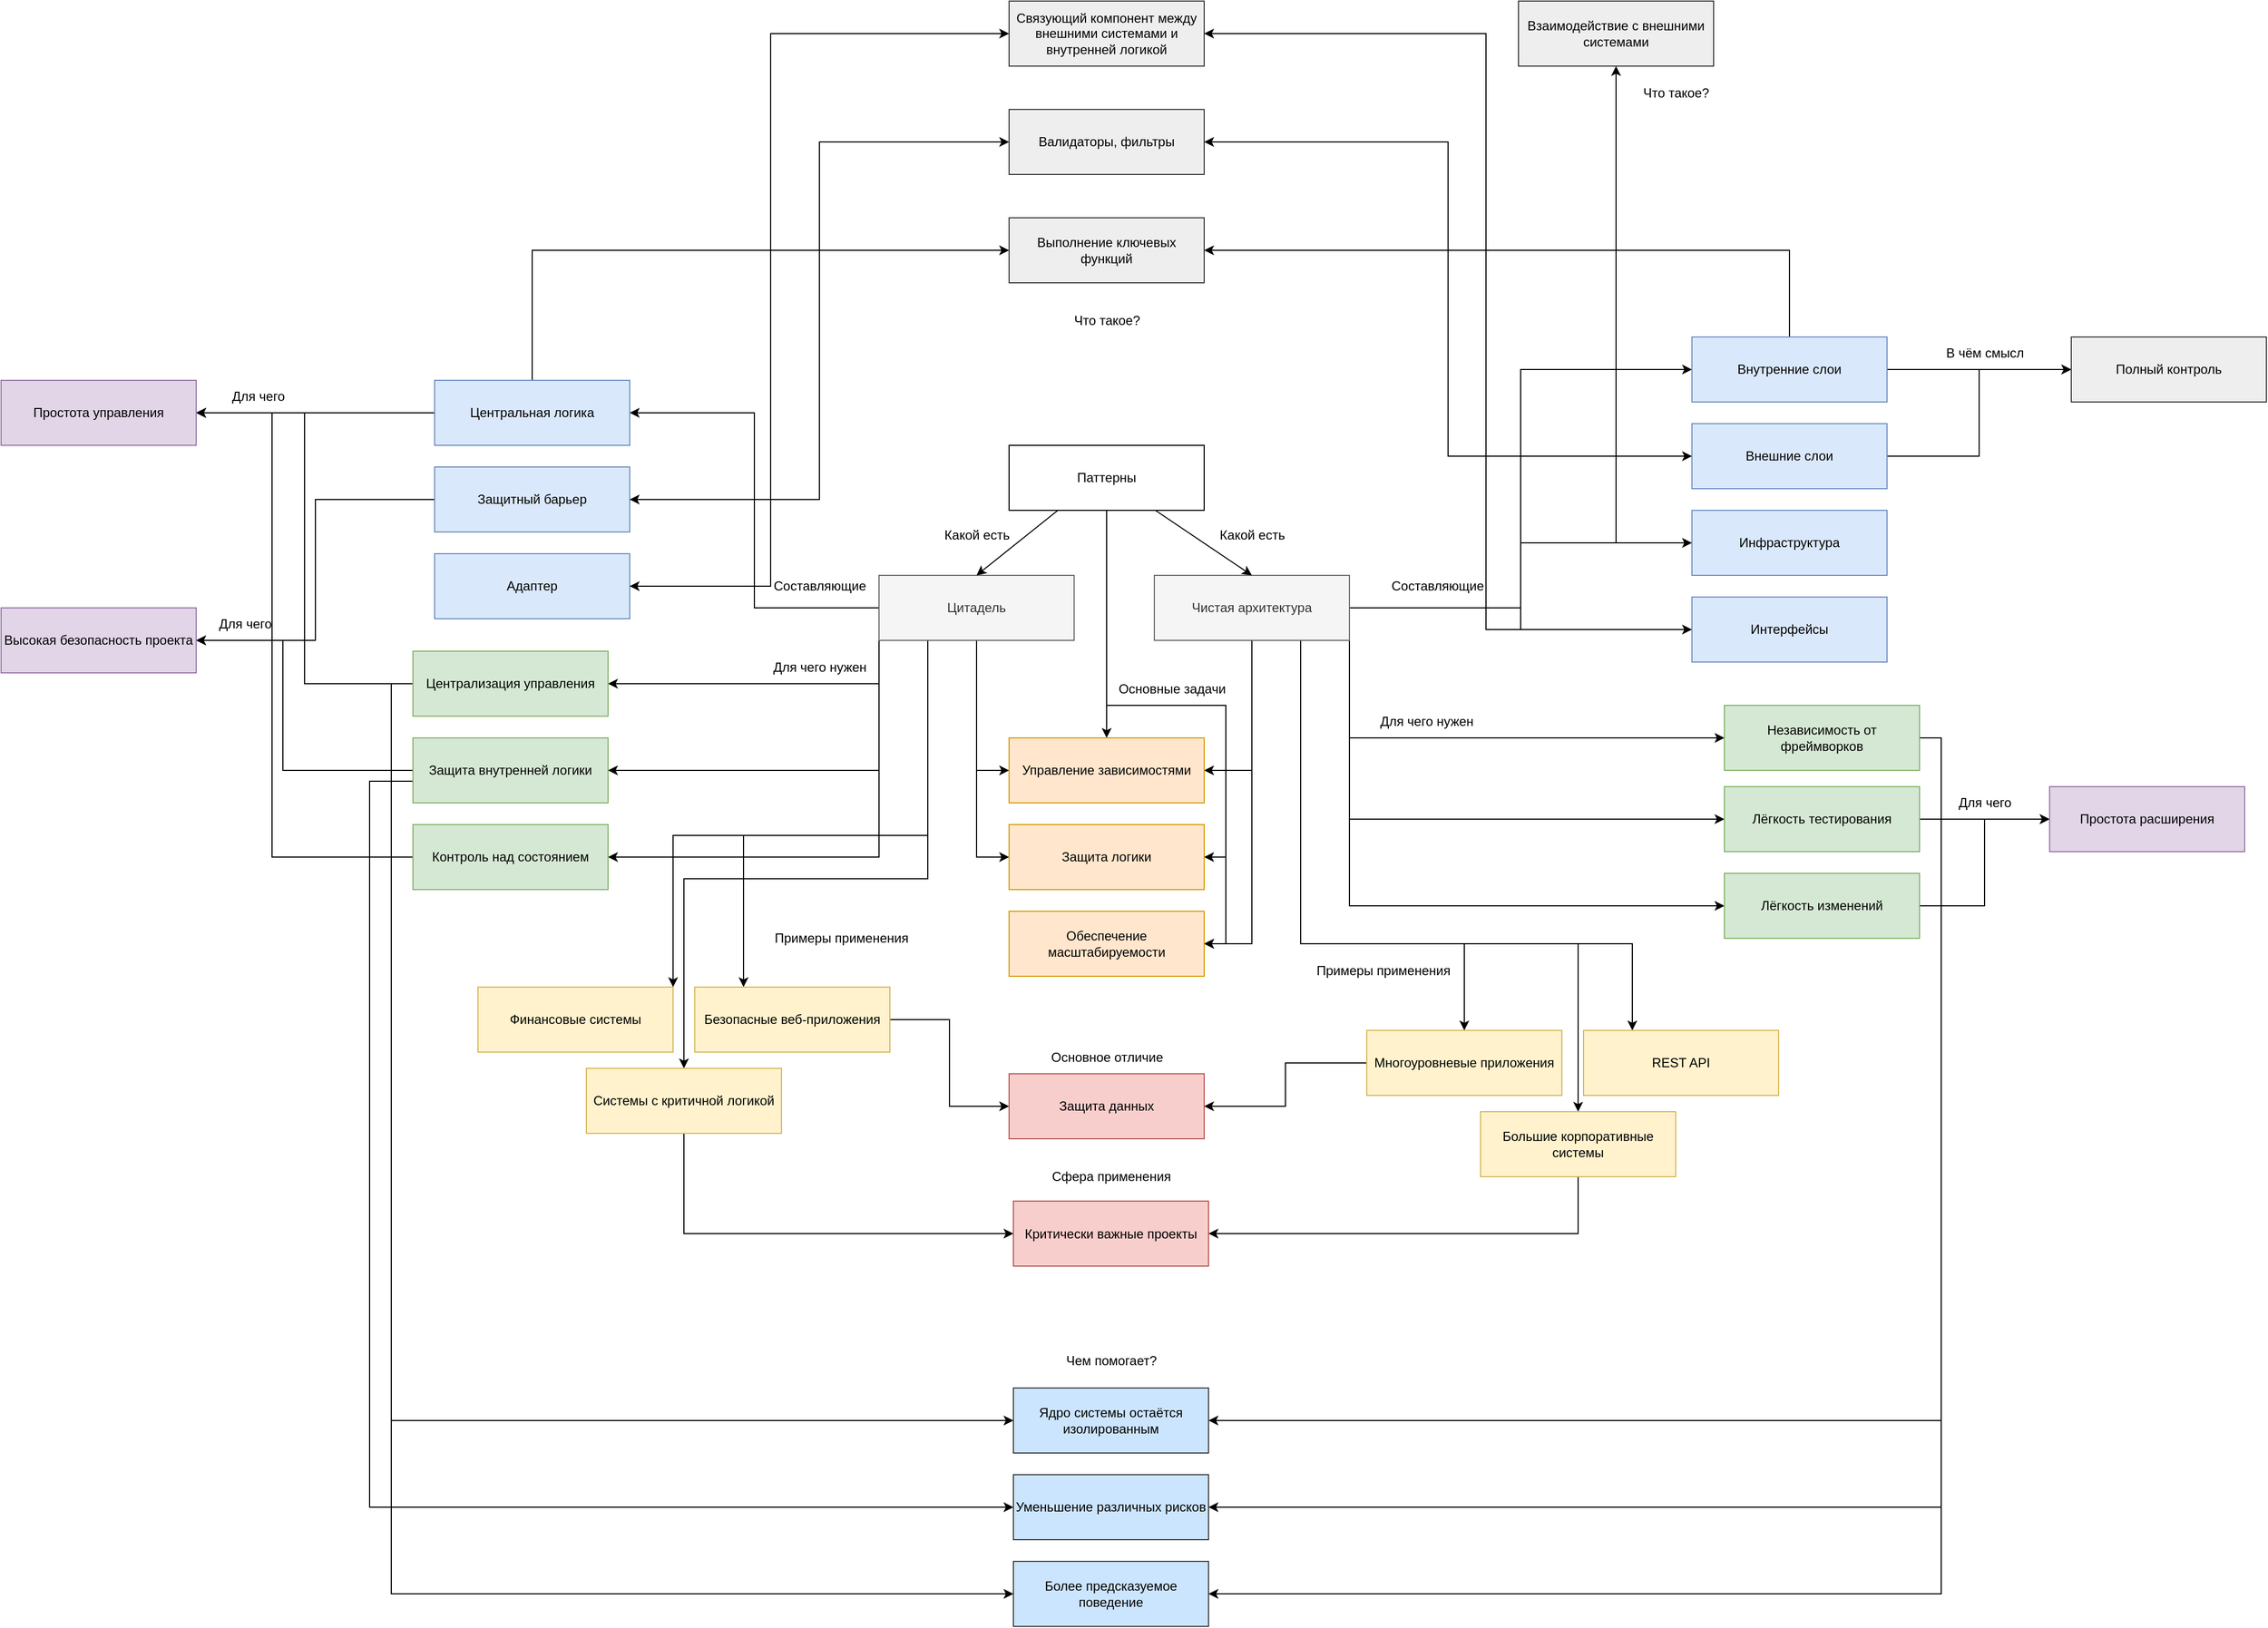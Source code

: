 <mxfile version="24.7.16">
  <diagram name="Страница — 1" id="wwdKpvB1VI30a9P4s1hF">
    <mxGraphModel dx="2140" dy="1848" grid="1" gridSize="10" guides="1" tooltips="1" connect="1" arrows="1" fold="1" page="1" pageScale="1" pageWidth="827" pageHeight="1169" math="0" shadow="0">
      <root>
        <mxCell id="0" />
        <mxCell id="1" parent="0" />
        <mxCell id="7eC2LCejFtEysqXEd_CO-87" style="edgeStyle=orthogonalEdgeStyle;rounded=0;orthogonalLoop=1;jettySize=auto;html=1;exitX=0.5;exitY=1;exitDx=0;exitDy=0;entryX=0.5;entryY=0;entryDx=0;entryDy=0;" parent="1" source="7eC2LCejFtEysqXEd_CO-1" target="7eC2LCejFtEysqXEd_CO-84" edge="1">
          <mxGeometry relative="1" as="geometry" />
        </mxCell>
        <mxCell id="7eC2LCejFtEysqXEd_CO-92" style="edgeStyle=orthogonalEdgeStyle;rounded=0;orthogonalLoop=1;jettySize=auto;html=1;exitX=0.5;exitY=1;exitDx=0;exitDy=0;entryX=1;entryY=0.5;entryDx=0;entryDy=0;" parent="1" source="7eC2LCejFtEysqXEd_CO-1" target="7eC2LCejFtEysqXEd_CO-85" edge="1">
          <mxGeometry relative="1" as="geometry">
            <Array as="points">
              <mxPoint x="370" y="280" />
              <mxPoint x="480" y="280" />
              <mxPoint x="480" y="420" />
            </Array>
          </mxGeometry>
        </mxCell>
        <mxCell id="7eC2LCejFtEysqXEd_CO-94" style="edgeStyle=orthogonalEdgeStyle;rounded=0;orthogonalLoop=1;jettySize=auto;html=1;exitX=0.5;exitY=1;exitDx=0;exitDy=0;entryX=1;entryY=0.5;entryDx=0;entryDy=0;" parent="1" source="7eC2LCejFtEysqXEd_CO-1" target="7eC2LCejFtEysqXEd_CO-86" edge="1">
          <mxGeometry relative="1" as="geometry">
            <Array as="points">
              <mxPoint x="370" y="280" />
              <mxPoint x="480" y="280" />
              <mxPoint x="480" y="500" />
            </Array>
          </mxGeometry>
        </mxCell>
        <mxCell id="7eC2LCejFtEysqXEd_CO-1" value="Паттерны" style="rounded=0;whiteSpace=wrap;html=1;" parent="1" vertex="1">
          <mxGeometry x="280" y="40" width="180" height="60" as="geometry" />
        </mxCell>
        <mxCell id="Tb6W4LsNfKhpJKF0Waa3-11" style="edgeStyle=orthogonalEdgeStyle;rounded=0;orthogonalLoop=1;jettySize=auto;html=1;exitX=1;exitY=0.5;exitDx=0;exitDy=0;entryX=0;entryY=0.5;entryDx=0;entryDy=0;" edge="1" parent="1" source="7eC2LCejFtEysqXEd_CO-2" target="Tb6W4LsNfKhpJKF0Waa3-9">
          <mxGeometry relative="1" as="geometry">
            <Array as="points">
              <mxPoint x="60" y="170" />
              <mxPoint x="60" y="-340" />
            </Array>
          </mxGeometry>
        </mxCell>
        <mxCell id="7eC2LCejFtEysqXEd_CO-2" value="Адаптер" style="rounded=0;whiteSpace=wrap;html=1;fillColor=#dae8fc;strokeColor=#6c8ebf;" parent="1" vertex="1">
          <mxGeometry x="-250" y="140" width="180" height="60" as="geometry" />
        </mxCell>
        <mxCell id="7eC2LCejFtEysqXEd_CO-44" style="edgeStyle=orthogonalEdgeStyle;rounded=0;orthogonalLoop=1;jettySize=auto;html=1;exitX=0;exitY=0.5;exitDx=0;exitDy=0;entryX=1;entryY=0.5;entryDx=0;entryDy=0;" parent="1" source="7eC2LCejFtEysqXEd_CO-3" target="7eC2LCejFtEysqXEd_CO-11" edge="1">
          <mxGeometry relative="1" as="geometry" />
        </mxCell>
        <mxCell id="7eC2LCejFtEysqXEd_CO-45" style="edgeStyle=orthogonalEdgeStyle;rounded=0;orthogonalLoop=1;jettySize=auto;html=1;exitX=0;exitY=0.5;exitDx=0;exitDy=0;entryX=1;entryY=0.5;entryDx=0;entryDy=0;" parent="1" source="7eC2LCejFtEysqXEd_CO-3" target="7eC2LCejFtEysqXEd_CO-2" edge="1">
          <mxGeometry relative="1" as="geometry" />
        </mxCell>
        <mxCell id="7eC2LCejFtEysqXEd_CO-46" style="edgeStyle=orthogonalEdgeStyle;rounded=0;orthogonalLoop=1;jettySize=auto;html=1;exitX=0;exitY=0.5;exitDx=0;exitDy=0;entryX=1;entryY=0.5;entryDx=0;entryDy=0;" parent="1" source="7eC2LCejFtEysqXEd_CO-3" target="7eC2LCejFtEysqXEd_CO-12" edge="1">
          <mxGeometry relative="1" as="geometry" />
        </mxCell>
        <mxCell id="7eC2LCejFtEysqXEd_CO-47" style="edgeStyle=orthogonalEdgeStyle;rounded=0;orthogonalLoop=1;jettySize=auto;html=1;exitX=0;exitY=1;exitDx=0;exitDy=0;entryX=1;entryY=0.5;entryDx=0;entryDy=0;" parent="1" source="7eC2LCejFtEysqXEd_CO-3" target="7eC2LCejFtEysqXEd_CO-19" edge="1">
          <mxGeometry relative="1" as="geometry" />
        </mxCell>
        <mxCell id="7eC2LCejFtEysqXEd_CO-48" style="edgeStyle=orthogonalEdgeStyle;rounded=0;orthogonalLoop=1;jettySize=auto;html=1;exitX=0;exitY=1;exitDx=0;exitDy=0;entryX=1;entryY=0.5;entryDx=0;entryDy=0;" parent="1" source="7eC2LCejFtEysqXEd_CO-3" target="7eC2LCejFtEysqXEd_CO-21" edge="1">
          <mxGeometry relative="1" as="geometry" />
        </mxCell>
        <mxCell id="7eC2LCejFtEysqXEd_CO-49" style="edgeStyle=orthogonalEdgeStyle;rounded=0;orthogonalLoop=1;jettySize=auto;html=1;exitX=0;exitY=1;exitDx=0;exitDy=0;entryX=1;entryY=0.5;entryDx=0;entryDy=0;" parent="1" source="7eC2LCejFtEysqXEd_CO-3" target="7eC2LCejFtEysqXEd_CO-20" edge="1">
          <mxGeometry relative="1" as="geometry" />
        </mxCell>
        <mxCell id="7eC2LCejFtEysqXEd_CO-53" style="edgeStyle=orthogonalEdgeStyle;rounded=0;orthogonalLoop=1;jettySize=auto;html=1;exitX=0.25;exitY=1;exitDx=0;exitDy=0;entryX=0.25;entryY=0;entryDx=0;entryDy=0;" parent="1" source="7eC2LCejFtEysqXEd_CO-3" target="7eC2LCejFtEysqXEd_CO-38" edge="1">
          <mxGeometry relative="1" as="geometry">
            <Array as="points">
              <mxPoint x="205" y="400" />
              <mxPoint x="35" y="400" />
            </Array>
          </mxGeometry>
        </mxCell>
        <mxCell id="7eC2LCejFtEysqXEd_CO-54" style="edgeStyle=orthogonalEdgeStyle;rounded=0;orthogonalLoop=1;jettySize=auto;html=1;exitX=0.25;exitY=1;exitDx=0;exitDy=0;entryX=1;entryY=0;entryDx=0;entryDy=0;" parent="1" source="7eC2LCejFtEysqXEd_CO-3" target="7eC2LCejFtEysqXEd_CO-37" edge="1">
          <mxGeometry relative="1" as="geometry">
            <Array as="points">
              <mxPoint x="205" y="400" />
              <mxPoint x="-30" y="400" />
            </Array>
          </mxGeometry>
        </mxCell>
        <mxCell id="7eC2LCejFtEysqXEd_CO-55" style="edgeStyle=orthogonalEdgeStyle;rounded=0;orthogonalLoop=1;jettySize=auto;html=1;exitX=0.25;exitY=1;exitDx=0;exitDy=0;entryX=0.5;entryY=0;entryDx=0;entryDy=0;" parent="1" source="7eC2LCejFtEysqXEd_CO-3" target="7eC2LCejFtEysqXEd_CO-36" edge="1">
          <mxGeometry relative="1" as="geometry">
            <Array as="points">
              <mxPoint x="205" y="440" />
              <mxPoint x="-20" y="440" />
            </Array>
          </mxGeometry>
        </mxCell>
        <mxCell id="7eC2LCejFtEysqXEd_CO-96" style="edgeStyle=orthogonalEdgeStyle;rounded=0;orthogonalLoop=1;jettySize=auto;html=1;exitX=0.5;exitY=1;exitDx=0;exitDy=0;entryX=0;entryY=0.5;entryDx=0;entryDy=0;" parent="1" source="7eC2LCejFtEysqXEd_CO-3" target="7eC2LCejFtEysqXEd_CO-85" edge="1">
          <mxGeometry relative="1" as="geometry" />
        </mxCell>
        <mxCell id="7eC2LCejFtEysqXEd_CO-97" style="edgeStyle=orthogonalEdgeStyle;rounded=0;orthogonalLoop=1;jettySize=auto;html=1;exitX=0.5;exitY=1;exitDx=0;exitDy=0;entryX=0;entryY=0.5;entryDx=0;entryDy=0;" parent="1" source="7eC2LCejFtEysqXEd_CO-3" target="7eC2LCejFtEysqXEd_CO-84" edge="1">
          <mxGeometry relative="1" as="geometry" />
        </mxCell>
        <mxCell id="7eC2LCejFtEysqXEd_CO-3" value="Цитадель" style="rounded=0;whiteSpace=wrap;html=1;fillColor=#f5f5f5;strokeColor=#666666;fontColor=#333333;" parent="1" vertex="1">
          <mxGeometry x="160" y="160" width="180" height="60" as="geometry" />
        </mxCell>
        <mxCell id="7eC2LCejFtEysqXEd_CO-65" style="edgeStyle=orthogonalEdgeStyle;rounded=0;orthogonalLoop=1;jettySize=auto;html=1;exitX=1;exitY=0.5;exitDx=0;exitDy=0;entryX=0;entryY=0.5;entryDx=0;entryDy=0;" parent="1" source="7eC2LCejFtEysqXEd_CO-4" target="7eC2LCejFtEysqXEd_CO-58" edge="1">
          <mxGeometry relative="1" as="geometry" />
        </mxCell>
        <mxCell id="7eC2LCejFtEysqXEd_CO-66" style="edgeStyle=orthogonalEdgeStyle;rounded=0;orthogonalLoop=1;jettySize=auto;html=1;exitX=1;exitY=0.5;exitDx=0;exitDy=0;entryX=0;entryY=0.5;entryDx=0;entryDy=0;" parent="1" source="7eC2LCejFtEysqXEd_CO-4" target="7eC2LCejFtEysqXEd_CO-57" edge="1">
          <mxGeometry relative="1" as="geometry" />
        </mxCell>
        <mxCell id="7eC2LCejFtEysqXEd_CO-67" style="edgeStyle=orthogonalEdgeStyle;rounded=0;orthogonalLoop=1;jettySize=auto;html=1;exitX=1;exitY=0.5;exitDx=0;exitDy=0;entryX=0;entryY=0.5;entryDx=0;entryDy=0;" parent="1" source="7eC2LCejFtEysqXEd_CO-4" target="7eC2LCejFtEysqXEd_CO-56" edge="1">
          <mxGeometry relative="1" as="geometry" />
        </mxCell>
        <mxCell id="7eC2LCejFtEysqXEd_CO-68" style="edgeStyle=orthogonalEdgeStyle;rounded=0;orthogonalLoop=1;jettySize=auto;html=1;exitX=1;exitY=0.5;exitDx=0;exitDy=0;entryX=0;entryY=0.5;entryDx=0;entryDy=0;" parent="1" source="7eC2LCejFtEysqXEd_CO-4" target="7eC2LCejFtEysqXEd_CO-59" edge="1">
          <mxGeometry relative="1" as="geometry" />
        </mxCell>
        <mxCell id="7eC2LCejFtEysqXEd_CO-73" style="edgeStyle=orthogonalEdgeStyle;rounded=0;orthogonalLoop=1;jettySize=auto;html=1;exitX=1;exitY=1;exitDx=0;exitDy=0;entryX=0;entryY=0.5;entryDx=0;entryDy=0;" parent="1" source="7eC2LCejFtEysqXEd_CO-4" target="7eC2LCejFtEysqXEd_CO-70" edge="1">
          <mxGeometry relative="1" as="geometry" />
        </mxCell>
        <mxCell id="7eC2LCejFtEysqXEd_CO-74" style="edgeStyle=orthogonalEdgeStyle;rounded=0;orthogonalLoop=1;jettySize=auto;html=1;exitX=1;exitY=1;exitDx=0;exitDy=0;entryX=0;entryY=0.5;entryDx=0;entryDy=0;" parent="1" source="7eC2LCejFtEysqXEd_CO-4" target="7eC2LCejFtEysqXEd_CO-71" edge="1">
          <mxGeometry relative="1" as="geometry" />
        </mxCell>
        <mxCell id="7eC2LCejFtEysqXEd_CO-75" style="edgeStyle=orthogonalEdgeStyle;rounded=0;orthogonalLoop=1;jettySize=auto;html=1;exitX=1;exitY=1;exitDx=0;exitDy=0;entryX=0;entryY=0.5;entryDx=0;entryDy=0;" parent="1" source="7eC2LCejFtEysqXEd_CO-4" target="7eC2LCejFtEysqXEd_CO-72" edge="1">
          <mxGeometry relative="1" as="geometry" />
        </mxCell>
        <mxCell id="7eC2LCejFtEysqXEd_CO-80" style="edgeStyle=orthogonalEdgeStyle;rounded=0;orthogonalLoop=1;jettySize=auto;html=1;exitX=0.75;exitY=1;exitDx=0;exitDy=0;entryX=0.5;entryY=0;entryDx=0;entryDy=0;" parent="1" source="7eC2LCejFtEysqXEd_CO-4" target="7eC2LCejFtEysqXEd_CO-79" edge="1">
          <mxGeometry relative="1" as="geometry">
            <Array as="points">
              <mxPoint x="549" y="500" />
              <mxPoint x="700" y="500" />
            </Array>
          </mxGeometry>
        </mxCell>
        <mxCell id="7eC2LCejFtEysqXEd_CO-81" style="edgeStyle=orthogonalEdgeStyle;rounded=0;orthogonalLoop=1;jettySize=auto;html=1;exitX=0.75;exitY=1;exitDx=0;exitDy=0;entryX=0.25;entryY=0;entryDx=0;entryDy=0;" parent="1" source="7eC2LCejFtEysqXEd_CO-4" target="7eC2LCejFtEysqXEd_CO-78" edge="1">
          <mxGeometry relative="1" as="geometry">
            <Array as="points">
              <mxPoint x="549" y="500" />
              <mxPoint x="855" y="500" />
            </Array>
          </mxGeometry>
        </mxCell>
        <mxCell id="7eC2LCejFtEysqXEd_CO-82" style="edgeStyle=orthogonalEdgeStyle;rounded=0;orthogonalLoop=1;jettySize=auto;html=1;exitX=0.75;exitY=1;exitDx=0;exitDy=0;entryX=0.5;entryY=0;entryDx=0;entryDy=0;" parent="1" source="7eC2LCejFtEysqXEd_CO-4" target="7eC2LCejFtEysqXEd_CO-77" edge="1">
          <mxGeometry relative="1" as="geometry">
            <Array as="points">
              <mxPoint x="549" y="500" />
              <mxPoint x="805" y="500" />
            </Array>
          </mxGeometry>
        </mxCell>
        <mxCell id="7eC2LCejFtEysqXEd_CO-95" style="edgeStyle=orthogonalEdgeStyle;rounded=0;orthogonalLoop=1;jettySize=auto;html=1;exitX=0.5;exitY=1;exitDx=0;exitDy=0;entryX=1;entryY=0.5;entryDx=0;entryDy=0;" parent="1" source="7eC2LCejFtEysqXEd_CO-4" target="7eC2LCejFtEysqXEd_CO-86" edge="1">
          <mxGeometry relative="1" as="geometry" />
        </mxCell>
        <mxCell id="7eC2LCejFtEysqXEd_CO-98" style="edgeStyle=orthogonalEdgeStyle;rounded=0;orthogonalLoop=1;jettySize=auto;html=1;exitX=0.5;exitY=1;exitDx=0;exitDy=0;entryX=1;entryY=0.5;entryDx=0;entryDy=0;" parent="1" source="7eC2LCejFtEysqXEd_CO-4" target="7eC2LCejFtEysqXEd_CO-84" edge="1">
          <mxGeometry relative="1" as="geometry" />
        </mxCell>
        <mxCell id="7eC2LCejFtEysqXEd_CO-4" value="Чистая архитектура" style="rounded=0;whiteSpace=wrap;html=1;fillColor=#f5f5f5;strokeColor=#666666;fontColor=#333333;" parent="1" vertex="1">
          <mxGeometry x="414" y="160" width="180" height="60" as="geometry" />
        </mxCell>
        <mxCell id="7eC2LCejFtEysqXEd_CO-6" value="" style="endArrow=classic;html=1;rounded=0;exitX=0.25;exitY=1;exitDx=0;exitDy=0;entryX=0.5;entryY=0;entryDx=0;entryDy=0;" parent="1" source="7eC2LCejFtEysqXEd_CO-1" target="7eC2LCejFtEysqXEd_CO-3" edge="1">
          <mxGeometry width="50" height="50" relative="1" as="geometry">
            <mxPoint x="170" y="140" as="sourcePoint" />
            <mxPoint x="220" y="90" as="targetPoint" />
          </mxGeometry>
        </mxCell>
        <mxCell id="7eC2LCejFtEysqXEd_CO-7" value="" style="endArrow=classic;html=1;rounded=0;exitX=0.75;exitY=1;exitDx=0;exitDy=0;entryX=0.5;entryY=0;entryDx=0;entryDy=0;" parent="1" source="7eC2LCejFtEysqXEd_CO-1" target="7eC2LCejFtEysqXEd_CO-4" edge="1">
          <mxGeometry width="50" height="50" relative="1" as="geometry">
            <mxPoint x="570" y="120" as="sourcePoint" />
            <mxPoint x="620" y="70" as="targetPoint" />
          </mxGeometry>
        </mxCell>
        <mxCell id="7eC2LCejFtEysqXEd_CO-8" value="Какой есть" style="text;html=1;align=center;verticalAlign=middle;resizable=0;points=[];autosize=1;strokeColor=none;fillColor=none;rounded=0;" parent="1" vertex="1">
          <mxGeometry x="210" y="108" width="80" height="30" as="geometry" />
        </mxCell>
        <mxCell id="7eC2LCejFtEysqXEd_CO-9" value="Какой есть" style="text;html=1;align=center;verticalAlign=middle;resizable=0;points=[];autosize=1;strokeColor=none;fillColor=none;rounded=0;" parent="1" vertex="1">
          <mxGeometry x="464" y="108" width="80" height="30" as="geometry" />
        </mxCell>
        <mxCell id="SSHobprJxzw41ajvplGZ-7" style="edgeStyle=orthogonalEdgeStyle;rounded=0;orthogonalLoop=1;jettySize=auto;html=1;exitX=0;exitY=0.5;exitDx=0;exitDy=0;entryX=1;entryY=0.5;entryDx=0;entryDy=0;" parent="1" source="7eC2LCejFtEysqXEd_CO-11" target="SSHobprJxzw41ajvplGZ-6" edge="1">
          <mxGeometry relative="1" as="geometry" />
        </mxCell>
        <mxCell id="Tb6W4LsNfKhpJKF0Waa3-7" style="edgeStyle=orthogonalEdgeStyle;rounded=0;orthogonalLoop=1;jettySize=auto;html=1;exitX=1;exitY=0.5;exitDx=0;exitDy=0;entryX=0;entryY=0.5;entryDx=0;entryDy=0;" edge="1" parent="1" source="7eC2LCejFtEysqXEd_CO-11" target="Tb6W4LsNfKhpJKF0Waa3-6">
          <mxGeometry relative="1" as="geometry" />
        </mxCell>
        <mxCell id="7eC2LCejFtEysqXEd_CO-11" value="Защитный барьер" style="rounded=0;whiteSpace=wrap;html=1;fillColor=#dae8fc;strokeColor=#6c8ebf;" parent="1" vertex="1">
          <mxGeometry x="-250" y="60" width="180" height="60" as="geometry" />
        </mxCell>
        <mxCell id="SSHobprJxzw41ajvplGZ-2" style="edgeStyle=orthogonalEdgeStyle;rounded=0;orthogonalLoop=1;jettySize=auto;html=1;exitX=0;exitY=0.5;exitDx=0;exitDy=0;entryX=1;entryY=0.5;entryDx=0;entryDy=0;" parent="1" source="7eC2LCejFtEysqXEd_CO-12" target="SSHobprJxzw41ajvplGZ-1" edge="1">
          <mxGeometry relative="1" as="geometry" />
        </mxCell>
        <mxCell id="Tb6W4LsNfKhpJKF0Waa3-3" style="edgeStyle=orthogonalEdgeStyle;rounded=0;orthogonalLoop=1;jettySize=auto;html=1;exitX=0.5;exitY=0;exitDx=0;exitDy=0;entryX=0;entryY=0.5;entryDx=0;entryDy=0;" edge="1" parent="1" source="7eC2LCejFtEysqXEd_CO-12" target="Tb6W4LsNfKhpJKF0Waa3-1">
          <mxGeometry relative="1" as="geometry" />
        </mxCell>
        <mxCell id="7eC2LCejFtEysqXEd_CO-12" value="Центральная логика" style="rounded=0;whiteSpace=wrap;html=1;fillColor=#dae8fc;strokeColor=#6c8ebf;" parent="1" vertex="1">
          <mxGeometry x="-250" y="-20" width="180" height="60" as="geometry" />
        </mxCell>
        <mxCell id="7eC2LCejFtEysqXEd_CO-16" value="Составляющие" style="text;html=1;align=center;verticalAlign=middle;resizable=0;points=[];autosize=1;strokeColor=none;fillColor=none;rotation=0;rounded=0;" parent="1" vertex="1">
          <mxGeometry x="50" y="155" width="110" height="30" as="geometry" />
        </mxCell>
        <mxCell id="SSHobprJxzw41ajvplGZ-4" style="edgeStyle=orthogonalEdgeStyle;rounded=0;orthogonalLoop=1;jettySize=auto;html=1;exitX=0;exitY=0.5;exitDx=0;exitDy=0;entryX=1;entryY=0.5;entryDx=0;entryDy=0;" parent="1" source="7eC2LCejFtEysqXEd_CO-19" target="SSHobprJxzw41ajvplGZ-1" edge="1">
          <mxGeometry relative="1" as="geometry" />
        </mxCell>
        <mxCell id="Tb6W4LsNfKhpJKF0Waa3-18" style="edgeStyle=orthogonalEdgeStyle;rounded=0;orthogonalLoop=1;jettySize=auto;html=1;exitX=0;exitY=0.5;exitDx=0;exitDy=0;entryX=0;entryY=0.5;entryDx=0;entryDy=0;" edge="1" parent="1" source="7eC2LCejFtEysqXEd_CO-19" target="Tb6W4LsNfKhpJKF0Waa3-16">
          <mxGeometry relative="1" as="geometry" />
        </mxCell>
        <mxCell id="7eC2LCejFtEysqXEd_CO-19" value="Централизация управления" style="rounded=0;whiteSpace=wrap;html=1;fillColor=#d5e8d4;strokeColor=#82b366;" parent="1" vertex="1">
          <mxGeometry x="-270" y="230" width="180" height="60" as="geometry" />
        </mxCell>
        <mxCell id="SSHobprJxzw41ajvplGZ-10" style="edgeStyle=orthogonalEdgeStyle;rounded=0;orthogonalLoop=1;jettySize=auto;html=1;exitX=0;exitY=0.5;exitDx=0;exitDy=0;entryX=1;entryY=0.5;entryDx=0;entryDy=0;" parent="1" source="7eC2LCejFtEysqXEd_CO-20" target="SSHobprJxzw41ajvplGZ-1" edge="1">
          <mxGeometry relative="1" as="geometry">
            <Array as="points">
              <mxPoint x="-400" y="420" />
              <mxPoint x="-400" y="10" />
            </Array>
          </mxGeometry>
        </mxCell>
        <mxCell id="Tb6W4LsNfKhpJKF0Waa3-26" style="edgeStyle=orthogonalEdgeStyle;rounded=0;orthogonalLoop=1;jettySize=auto;html=1;exitX=0;exitY=0.5;exitDx=0;exitDy=0;entryX=0;entryY=0.5;entryDx=0;entryDy=0;" edge="1" parent="1" source="7eC2LCejFtEysqXEd_CO-20" target="Tb6W4LsNfKhpJKF0Waa3-23">
          <mxGeometry relative="1" as="geometry" />
        </mxCell>
        <mxCell id="7eC2LCejFtEysqXEd_CO-20" value="Контроль над состоянием" style="rounded=0;whiteSpace=wrap;html=1;fillColor=#d5e8d4;strokeColor=#82b366;" parent="1" vertex="1">
          <mxGeometry x="-270" y="390" width="180" height="60" as="geometry" />
        </mxCell>
        <mxCell id="SSHobprJxzw41ajvplGZ-8" style="edgeStyle=orthogonalEdgeStyle;rounded=0;orthogonalLoop=1;jettySize=auto;html=1;exitX=0;exitY=0.5;exitDx=0;exitDy=0;entryX=1;entryY=0.5;entryDx=0;entryDy=0;" parent="1" source="7eC2LCejFtEysqXEd_CO-21" target="SSHobprJxzw41ajvplGZ-6" edge="1">
          <mxGeometry relative="1" as="geometry">
            <Array as="points">
              <mxPoint x="-390" y="340" />
              <mxPoint x="-390" y="220" />
            </Array>
          </mxGeometry>
        </mxCell>
        <mxCell id="Tb6W4LsNfKhpJKF0Waa3-21" style="edgeStyle=orthogonalEdgeStyle;rounded=0;orthogonalLoop=1;jettySize=auto;html=1;exitX=0;exitY=0.5;exitDx=0;exitDy=0;entryX=0;entryY=0.5;entryDx=0;entryDy=0;" edge="1" parent="1" source="7eC2LCejFtEysqXEd_CO-21" target="Tb6W4LsNfKhpJKF0Waa3-20">
          <mxGeometry relative="1" as="geometry">
            <Array as="points">
              <mxPoint x="-270" y="350" />
              <mxPoint x="-310" y="350" />
              <mxPoint x="-310" y="1020" />
            </Array>
          </mxGeometry>
        </mxCell>
        <mxCell id="7eC2LCejFtEysqXEd_CO-21" value="Защита внутренней логики" style="rounded=0;whiteSpace=wrap;html=1;fillColor=#d5e8d4;strokeColor=#82b366;" parent="1" vertex="1">
          <mxGeometry x="-270" y="310" width="180" height="60" as="geometry" />
        </mxCell>
        <mxCell id="7eC2LCejFtEysqXEd_CO-27" value="Для чего нужен" style="text;html=1;align=center;verticalAlign=middle;resizable=0;points=[];autosize=1;strokeColor=none;fillColor=none;rotation=0;rounded=0;" parent="1" vertex="1">
          <mxGeometry x="50" y="230" width="110" height="30" as="geometry" />
        </mxCell>
        <mxCell id="SSHobprJxzw41ajvplGZ-20" style="edgeStyle=orthogonalEdgeStyle;rounded=0;orthogonalLoop=1;jettySize=auto;html=1;exitX=0.5;exitY=1;exitDx=0;exitDy=0;entryX=0;entryY=0.5;entryDx=0;entryDy=0;" parent="1" source="7eC2LCejFtEysqXEd_CO-36" target="SSHobprJxzw41ajvplGZ-19" edge="1">
          <mxGeometry relative="1" as="geometry" />
        </mxCell>
        <mxCell id="7eC2LCejFtEysqXEd_CO-36" value="Системы с критичной логикой" style="rounded=0;whiteSpace=wrap;html=1;fillColor=#fff2cc;strokeColor=#d6b656;" parent="1" vertex="1">
          <mxGeometry x="-110" y="615" width="180" height="60" as="geometry" />
        </mxCell>
        <mxCell id="7eC2LCejFtEysqXEd_CO-37" value="Финансовые системы" style="rounded=0;whiteSpace=wrap;html=1;fillColor=#fff2cc;strokeColor=#d6b656;" parent="1" vertex="1">
          <mxGeometry x="-210" y="540" width="180" height="60" as="geometry" />
        </mxCell>
        <mxCell id="SSHobprJxzw41ajvplGZ-24" style="edgeStyle=orthogonalEdgeStyle;rounded=0;orthogonalLoop=1;jettySize=auto;html=1;exitX=1;exitY=0.5;exitDx=0;exitDy=0;entryX=0;entryY=0.5;entryDx=0;entryDy=0;" parent="1" source="7eC2LCejFtEysqXEd_CO-38" target="SSHobprJxzw41ajvplGZ-23" edge="1">
          <mxGeometry relative="1" as="geometry" />
        </mxCell>
        <mxCell id="7eC2LCejFtEysqXEd_CO-38" value="Безопасные веб-приложения" style="rounded=0;whiteSpace=wrap;html=1;fillColor=#fff2cc;strokeColor=#d6b656;" parent="1" vertex="1">
          <mxGeometry x="-10" y="540" width="180" height="60" as="geometry" />
        </mxCell>
        <mxCell id="7eC2LCejFtEysqXEd_CO-43" value="Примеры применения" style="text;html=1;align=center;verticalAlign=middle;resizable=0;points=[];autosize=1;strokeColor=none;fillColor=none;rounded=0;" parent="1" vertex="1">
          <mxGeometry x="50" y="480" width="150" height="30" as="geometry" />
        </mxCell>
        <mxCell id="Tb6W4LsNfKhpJKF0Waa3-15" style="edgeStyle=orthogonalEdgeStyle;rounded=0;orthogonalLoop=1;jettySize=auto;html=1;exitX=0;exitY=0.5;exitDx=0;exitDy=0;entryX=0.5;entryY=1;entryDx=0;entryDy=0;" edge="1" parent="1" source="7eC2LCejFtEysqXEd_CO-56" target="Tb6W4LsNfKhpJKF0Waa3-13">
          <mxGeometry relative="1" as="geometry" />
        </mxCell>
        <mxCell id="7eC2LCejFtEysqXEd_CO-56" value="Инфраструктура" style="rounded=0;whiteSpace=wrap;html=1;fillColor=#dae8fc;strokeColor=#6c8ebf;" parent="1" vertex="1">
          <mxGeometry x="910" y="100" width="180" height="60" as="geometry" />
        </mxCell>
        <mxCell id="SSHobprJxzw41ajvplGZ-13" style="edgeStyle=orthogonalEdgeStyle;rounded=0;orthogonalLoop=1;jettySize=auto;html=1;exitX=1;exitY=0.5;exitDx=0;exitDy=0;entryX=0;entryY=0.5;entryDx=0;entryDy=0;" parent="1" source="7eC2LCejFtEysqXEd_CO-57" target="SSHobprJxzw41ajvplGZ-11" edge="1">
          <mxGeometry relative="1" as="geometry" />
        </mxCell>
        <mxCell id="Tb6W4LsNfKhpJKF0Waa3-8" style="edgeStyle=orthogonalEdgeStyle;rounded=0;orthogonalLoop=1;jettySize=auto;html=1;exitX=0;exitY=0.5;exitDx=0;exitDy=0;entryX=1;entryY=0.5;entryDx=0;entryDy=0;" edge="1" parent="1" source="7eC2LCejFtEysqXEd_CO-57" target="Tb6W4LsNfKhpJKF0Waa3-6">
          <mxGeometry relative="1" as="geometry" />
        </mxCell>
        <mxCell id="7eC2LCejFtEysqXEd_CO-57" value="Внешние слои" style="rounded=0;whiteSpace=wrap;html=1;fillColor=#dae8fc;strokeColor=#6c8ebf;" parent="1" vertex="1">
          <mxGeometry x="910" y="20" width="180" height="60" as="geometry" />
        </mxCell>
        <mxCell id="SSHobprJxzw41ajvplGZ-12" style="edgeStyle=orthogonalEdgeStyle;rounded=0;orthogonalLoop=1;jettySize=auto;html=1;exitX=1;exitY=0.5;exitDx=0;exitDy=0;entryX=0;entryY=0.5;entryDx=0;entryDy=0;" parent="1" source="7eC2LCejFtEysqXEd_CO-58" target="SSHobprJxzw41ajvplGZ-11" edge="1">
          <mxGeometry relative="1" as="geometry" />
        </mxCell>
        <mxCell id="Tb6W4LsNfKhpJKF0Waa3-4" style="edgeStyle=orthogonalEdgeStyle;rounded=0;orthogonalLoop=1;jettySize=auto;html=1;exitX=0.5;exitY=0;exitDx=0;exitDy=0;entryX=1;entryY=0.5;entryDx=0;entryDy=0;" edge="1" parent="1" source="7eC2LCejFtEysqXEd_CO-58" target="Tb6W4LsNfKhpJKF0Waa3-1">
          <mxGeometry relative="1" as="geometry" />
        </mxCell>
        <mxCell id="7eC2LCejFtEysqXEd_CO-58" value="Внутренние слои" style="rounded=0;whiteSpace=wrap;html=1;fillColor=#dae8fc;strokeColor=#6c8ebf;" parent="1" vertex="1">
          <mxGeometry x="910" y="-60" width="180" height="60" as="geometry" />
        </mxCell>
        <mxCell id="Tb6W4LsNfKhpJKF0Waa3-12" style="edgeStyle=orthogonalEdgeStyle;rounded=0;orthogonalLoop=1;jettySize=auto;html=1;exitX=0;exitY=0.5;exitDx=0;exitDy=0;entryX=1;entryY=0.5;entryDx=0;entryDy=0;" edge="1" parent="1" source="7eC2LCejFtEysqXEd_CO-59" target="Tb6W4LsNfKhpJKF0Waa3-9">
          <mxGeometry relative="1" as="geometry">
            <Array as="points">
              <mxPoint x="720" y="210" />
              <mxPoint x="720" y="-340" />
            </Array>
          </mxGeometry>
        </mxCell>
        <mxCell id="7eC2LCejFtEysqXEd_CO-59" value="Интерфейсы" style="rounded=0;whiteSpace=wrap;html=1;fillColor=#dae8fc;strokeColor=#6c8ebf;" parent="1" vertex="1">
          <mxGeometry x="910" y="180" width="180" height="60" as="geometry" />
        </mxCell>
        <mxCell id="7eC2LCejFtEysqXEd_CO-69" value="Составляющие" style="text;html=1;align=center;verticalAlign=middle;resizable=0;points=[];autosize=1;strokeColor=none;fillColor=none;rotation=0;rounded=0;" parent="1" vertex="1">
          <mxGeometry x="620" y="155" width="110" height="30" as="geometry" />
        </mxCell>
        <mxCell id="Tb6W4LsNfKhpJKF0Waa3-19" style="edgeStyle=orthogonalEdgeStyle;rounded=0;orthogonalLoop=1;jettySize=auto;html=1;exitX=1;exitY=0.5;exitDx=0;exitDy=0;entryX=1;entryY=0.5;entryDx=0;entryDy=0;" edge="1" parent="1" source="7eC2LCejFtEysqXEd_CO-70" target="Tb6W4LsNfKhpJKF0Waa3-16">
          <mxGeometry relative="1" as="geometry" />
        </mxCell>
        <mxCell id="7eC2LCejFtEysqXEd_CO-70" value="Независимость от фреймворков" style="rounded=0;whiteSpace=wrap;html=1;fillColor=#d5e8d4;strokeColor=#82b366;" parent="1" vertex="1">
          <mxGeometry x="940" y="280" width="180" height="60" as="geometry" />
        </mxCell>
        <mxCell id="SSHobprJxzw41ajvplGZ-16" style="edgeStyle=orthogonalEdgeStyle;rounded=0;orthogonalLoop=1;jettySize=auto;html=1;exitX=1;exitY=0.5;exitDx=0;exitDy=0;entryX=0;entryY=0.5;entryDx=0;entryDy=0;" parent="1" source="7eC2LCejFtEysqXEd_CO-71" target="SSHobprJxzw41ajvplGZ-15" edge="1">
          <mxGeometry relative="1" as="geometry" />
        </mxCell>
        <mxCell id="Tb6W4LsNfKhpJKF0Waa3-22" style="edgeStyle=orthogonalEdgeStyle;rounded=0;orthogonalLoop=1;jettySize=auto;html=1;exitX=1;exitY=0.5;exitDx=0;exitDy=0;entryX=1;entryY=0.5;entryDx=0;entryDy=0;" edge="1" parent="1" source="7eC2LCejFtEysqXEd_CO-71" target="Tb6W4LsNfKhpJKF0Waa3-20">
          <mxGeometry relative="1" as="geometry" />
        </mxCell>
        <mxCell id="7eC2LCejFtEysqXEd_CO-71" value="Лёгкость тестирования" style="rounded=0;whiteSpace=wrap;html=1;fillColor=#d5e8d4;strokeColor=#82b366;" parent="1" vertex="1">
          <mxGeometry x="940" y="355" width="180" height="60" as="geometry" />
        </mxCell>
        <mxCell id="SSHobprJxzw41ajvplGZ-17" style="edgeStyle=orthogonalEdgeStyle;rounded=0;orthogonalLoop=1;jettySize=auto;html=1;exitX=1;exitY=0.5;exitDx=0;exitDy=0;entryX=0;entryY=0.5;entryDx=0;entryDy=0;" parent="1" source="7eC2LCejFtEysqXEd_CO-72" target="SSHobprJxzw41ajvplGZ-15" edge="1">
          <mxGeometry relative="1" as="geometry" />
        </mxCell>
        <mxCell id="Tb6W4LsNfKhpJKF0Waa3-27" style="edgeStyle=orthogonalEdgeStyle;rounded=0;orthogonalLoop=1;jettySize=auto;html=1;exitX=1;exitY=0.5;exitDx=0;exitDy=0;entryX=1;entryY=0.5;entryDx=0;entryDy=0;" edge="1" parent="1" source="7eC2LCejFtEysqXEd_CO-72" target="Tb6W4LsNfKhpJKF0Waa3-23">
          <mxGeometry relative="1" as="geometry" />
        </mxCell>
        <mxCell id="7eC2LCejFtEysqXEd_CO-72" value="Лёгкость изменений" style="rounded=0;whiteSpace=wrap;html=1;fillColor=#d5e8d4;strokeColor=#82b366;" parent="1" vertex="1">
          <mxGeometry x="940" y="435" width="180" height="60" as="geometry" />
        </mxCell>
        <mxCell id="7eC2LCejFtEysqXEd_CO-76" value="Для чего нужен" style="text;html=1;align=center;verticalAlign=middle;resizable=0;points=[];autosize=1;strokeColor=none;fillColor=none;rotation=0;rounded=0;" parent="1" vertex="1">
          <mxGeometry x="610" y="280" width="110" height="30" as="geometry" />
        </mxCell>
        <mxCell id="SSHobprJxzw41ajvplGZ-21" style="edgeStyle=orthogonalEdgeStyle;rounded=0;orthogonalLoop=1;jettySize=auto;html=1;exitX=0.5;exitY=1;exitDx=0;exitDy=0;entryX=1;entryY=0.5;entryDx=0;entryDy=0;" parent="1" source="7eC2LCejFtEysqXEd_CO-77" target="SSHobprJxzw41ajvplGZ-19" edge="1">
          <mxGeometry relative="1" as="geometry" />
        </mxCell>
        <mxCell id="7eC2LCejFtEysqXEd_CO-77" value="Большие корпоративные системы" style="rounded=0;whiteSpace=wrap;html=1;fillColor=#fff2cc;strokeColor=#d6b656;" parent="1" vertex="1">
          <mxGeometry x="715" y="655" width="180" height="60" as="geometry" />
        </mxCell>
        <mxCell id="7eC2LCejFtEysqXEd_CO-78" value="REST API" style="rounded=0;whiteSpace=wrap;html=1;fillColor=#fff2cc;strokeColor=#d6b656;" parent="1" vertex="1">
          <mxGeometry x="810" y="580" width="180" height="60" as="geometry" />
        </mxCell>
        <mxCell id="SSHobprJxzw41ajvplGZ-25" style="edgeStyle=orthogonalEdgeStyle;rounded=0;orthogonalLoop=1;jettySize=auto;html=1;exitX=0;exitY=0.5;exitDx=0;exitDy=0;entryX=1;entryY=0.5;entryDx=0;entryDy=0;" parent="1" source="7eC2LCejFtEysqXEd_CO-79" target="SSHobprJxzw41ajvplGZ-23" edge="1">
          <mxGeometry relative="1" as="geometry" />
        </mxCell>
        <mxCell id="7eC2LCejFtEysqXEd_CO-79" value="Многоуровневые приложения" style="rounded=0;whiteSpace=wrap;html=1;fillColor=#fff2cc;strokeColor=#d6b656;" parent="1" vertex="1">
          <mxGeometry x="610" y="580" width="180" height="60" as="geometry" />
        </mxCell>
        <mxCell id="7eC2LCejFtEysqXEd_CO-83" value="Примеры применения" style="text;html=1;align=center;verticalAlign=middle;resizable=0;points=[];autosize=1;strokeColor=none;fillColor=none;rounded=0;" parent="1" vertex="1">
          <mxGeometry x="550" y="510" width="150" height="30" as="geometry" />
        </mxCell>
        <mxCell id="7eC2LCejFtEysqXEd_CO-84" value="Управление зависимостями" style="rounded=0;whiteSpace=wrap;html=1;fillColor=#ffe6cc;strokeColor=#d79b00;" parent="1" vertex="1">
          <mxGeometry x="280" y="310" width="180" height="60" as="geometry" />
        </mxCell>
        <mxCell id="7eC2LCejFtEysqXEd_CO-85" value="Защита логики" style="rounded=0;whiteSpace=wrap;html=1;fillColor=#ffe6cc;strokeColor=#d79b00;" parent="1" vertex="1">
          <mxGeometry x="280" y="390" width="180" height="60" as="geometry" />
        </mxCell>
        <mxCell id="7eC2LCejFtEysqXEd_CO-86" value="Обеспечение масштабируемости" style="rounded=0;whiteSpace=wrap;html=1;fillColor=#ffe6cc;strokeColor=#d79b00;" parent="1" vertex="1">
          <mxGeometry x="280" y="470" width="180" height="60" as="geometry" />
        </mxCell>
        <mxCell id="7eC2LCejFtEysqXEd_CO-91" value="Основные задачи" style="text;html=1;align=center;verticalAlign=middle;resizable=0;points=[];autosize=1;strokeColor=none;fillColor=none;rounded=0;" parent="1" vertex="1">
          <mxGeometry x="370" y="250" width="120" height="30" as="geometry" />
        </mxCell>
        <mxCell id="SSHobprJxzw41ajvplGZ-1" value="Простота управления" style="rounded=0;whiteSpace=wrap;html=1;fillColor=#e1d5e7;strokeColor=#9673a6;" parent="1" vertex="1">
          <mxGeometry x="-650" y="-20" width="180" height="60" as="geometry" />
        </mxCell>
        <mxCell id="SSHobprJxzw41ajvplGZ-5" value="Для чего" style="text;html=1;align=center;verticalAlign=middle;resizable=0;points=[];autosize=1;strokeColor=none;fillColor=none;rounded=0;" parent="1" vertex="1">
          <mxGeometry x="-448" y="-20" width="70" height="30" as="geometry" />
        </mxCell>
        <mxCell id="SSHobprJxzw41ajvplGZ-6" value="Высокая безопасность проекта" style="rounded=0;whiteSpace=wrap;html=1;fillColor=#e1d5e7;strokeColor=#9673a6;" parent="1" vertex="1">
          <mxGeometry x="-650" y="190" width="180" height="60" as="geometry" />
        </mxCell>
        <mxCell id="SSHobprJxzw41ajvplGZ-9" value="Для чего" style="text;html=1;align=center;verticalAlign=middle;resizable=0;points=[];autosize=1;strokeColor=none;fillColor=none;rounded=0;" parent="1" vertex="1">
          <mxGeometry x="-460" y="190" width="70" height="30" as="geometry" />
        </mxCell>
        <mxCell id="SSHobprJxzw41ajvplGZ-11" value="Полный контроль" style="rounded=0;whiteSpace=wrap;html=1;fillColor=#eeeeee;strokeColor=#36393d;" parent="1" vertex="1">
          <mxGeometry x="1260" y="-60" width="180" height="60" as="geometry" />
        </mxCell>
        <mxCell id="SSHobprJxzw41ajvplGZ-14" value="В чём смысл" style="text;html=1;align=center;verticalAlign=middle;resizable=0;points=[];autosize=1;strokeColor=none;fillColor=none;rounded=0;" parent="1" vertex="1">
          <mxGeometry x="1130" y="-60" width="100" height="30" as="geometry" />
        </mxCell>
        <mxCell id="SSHobprJxzw41ajvplGZ-15" value="Простота расширения" style="rounded=0;whiteSpace=wrap;html=1;fillColor=#e1d5e7;strokeColor=#9673a6;" parent="1" vertex="1">
          <mxGeometry x="1240" y="355" width="180" height="60" as="geometry" />
        </mxCell>
        <mxCell id="SSHobprJxzw41ajvplGZ-18" value="Для чего" style="text;html=1;align=center;verticalAlign=middle;resizable=0;points=[];autosize=1;strokeColor=none;fillColor=none;rounded=0;" parent="1" vertex="1">
          <mxGeometry x="1145" y="355" width="70" height="30" as="geometry" />
        </mxCell>
        <mxCell id="SSHobprJxzw41ajvplGZ-19" value="Критически важные проекты" style="rounded=0;whiteSpace=wrap;html=1;fillColor=#f8cecc;strokeColor=#b85450;" parent="1" vertex="1">
          <mxGeometry x="284" y="737.5" width="180" height="60" as="geometry" />
        </mxCell>
        <mxCell id="SSHobprJxzw41ajvplGZ-22" value="Сфера применения" style="text;html=1;align=center;verticalAlign=middle;resizable=0;points=[];autosize=1;strokeColor=none;fillColor=none;rounded=0;" parent="1" vertex="1">
          <mxGeometry x="309" y="700" width="130" height="30" as="geometry" />
        </mxCell>
        <mxCell id="SSHobprJxzw41ajvplGZ-23" value="Защита данных" style="rounded=0;whiteSpace=wrap;html=1;fillColor=#f8cecc;strokeColor=#b85450;" parent="1" vertex="1">
          <mxGeometry x="280" y="620" width="180" height="60" as="geometry" />
        </mxCell>
        <mxCell id="SSHobprJxzw41ajvplGZ-26" value="Основное отличие" style="text;html=1;align=center;verticalAlign=middle;resizable=0;points=[];autosize=1;strokeColor=none;fillColor=none;rounded=0;" parent="1" vertex="1">
          <mxGeometry x="305" y="590" width="130" height="30" as="geometry" />
        </mxCell>
        <mxCell id="Tb6W4LsNfKhpJKF0Waa3-1" value="Выполнение ключевых функций" style="rounded=0;whiteSpace=wrap;html=1;fillColor=#eeeeee;strokeColor=#36393d;" vertex="1" parent="1">
          <mxGeometry x="280" y="-170" width="180" height="60" as="geometry" />
        </mxCell>
        <mxCell id="Tb6W4LsNfKhpJKF0Waa3-5" value="Что такое?" style="text;html=1;align=center;verticalAlign=middle;resizable=0;points=[];autosize=1;strokeColor=none;fillColor=none;rounded=0;" vertex="1" parent="1">
          <mxGeometry x="330" y="-90" width="80" height="30" as="geometry" />
        </mxCell>
        <mxCell id="Tb6W4LsNfKhpJKF0Waa3-6" value="Валидаторы, фильтры" style="rounded=0;whiteSpace=wrap;html=1;fillColor=#eeeeee;strokeColor=#36393d;" vertex="1" parent="1">
          <mxGeometry x="280" y="-270" width="180" height="60" as="geometry" />
        </mxCell>
        <mxCell id="Tb6W4LsNfKhpJKF0Waa3-9" value="Связующий компонент между внешними системами и внутренней логикой" style="rounded=0;whiteSpace=wrap;html=1;fillColor=#eeeeee;strokeColor=#36393d;" vertex="1" parent="1">
          <mxGeometry x="280" y="-370" width="180" height="60" as="geometry" />
        </mxCell>
        <mxCell id="Tb6W4LsNfKhpJKF0Waa3-13" value="Взаимодействие с внешними системами" style="rounded=0;whiteSpace=wrap;html=1;fillColor=#eeeeee;strokeColor=#36393d;" vertex="1" parent="1">
          <mxGeometry x="750" y="-370" width="180" height="60" as="geometry" />
        </mxCell>
        <mxCell id="Tb6W4LsNfKhpJKF0Waa3-14" value="Что такое?" style="text;html=1;align=center;verticalAlign=middle;resizable=0;points=[];autosize=1;strokeColor=none;fillColor=none;rounded=0;" vertex="1" parent="1">
          <mxGeometry x="855" y="-300" width="80" height="30" as="geometry" />
        </mxCell>
        <mxCell id="Tb6W4LsNfKhpJKF0Waa3-16" value="Ядро системы остаётся изолированным" style="rounded=0;whiteSpace=wrap;html=1;fillColor=#cce5ff;strokeColor=#36393d;" vertex="1" parent="1">
          <mxGeometry x="284" y="910" width="180" height="60" as="geometry" />
        </mxCell>
        <mxCell id="Tb6W4LsNfKhpJKF0Waa3-17" value="Чем помогает?" style="text;html=1;align=center;verticalAlign=middle;resizable=0;points=[];autosize=1;strokeColor=none;fillColor=none;rounded=0;" vertex="1" parent="1">
          <mxGeometry x="319" y="870" width="110" height="30" as="geometry" />
        </mxCell>
        <mxCell id="Tb6W4LsNfKhpJKF0Waa3-20" value="Уменьшение различных рисков" style="rounded=0;whiteSpace=wrap;html=1;fillColor=#cce5ff;strokeColor=#36393d;" vertex="1" parent="1">
          <mxGeometry x="284" y="990" width="180" height="60" as="geometry" />
        </mxCell>
        <mxCell id="Tb6W4LsNfKhpJKF0Waa3-23" value="Более предсказуемое поведение" style="rounded=0;whiteSpace=wrap;html=1;fillColor=#cce5ff;strokeColor=#36393d;" vertex="1" parent="1">
          <mxGeometry x="284" y="1070" width="180" height="60" as="geometry" />
        </mxCell>
      </root>
    </mxGraphModel>
  </diagram>
</mxfile>
